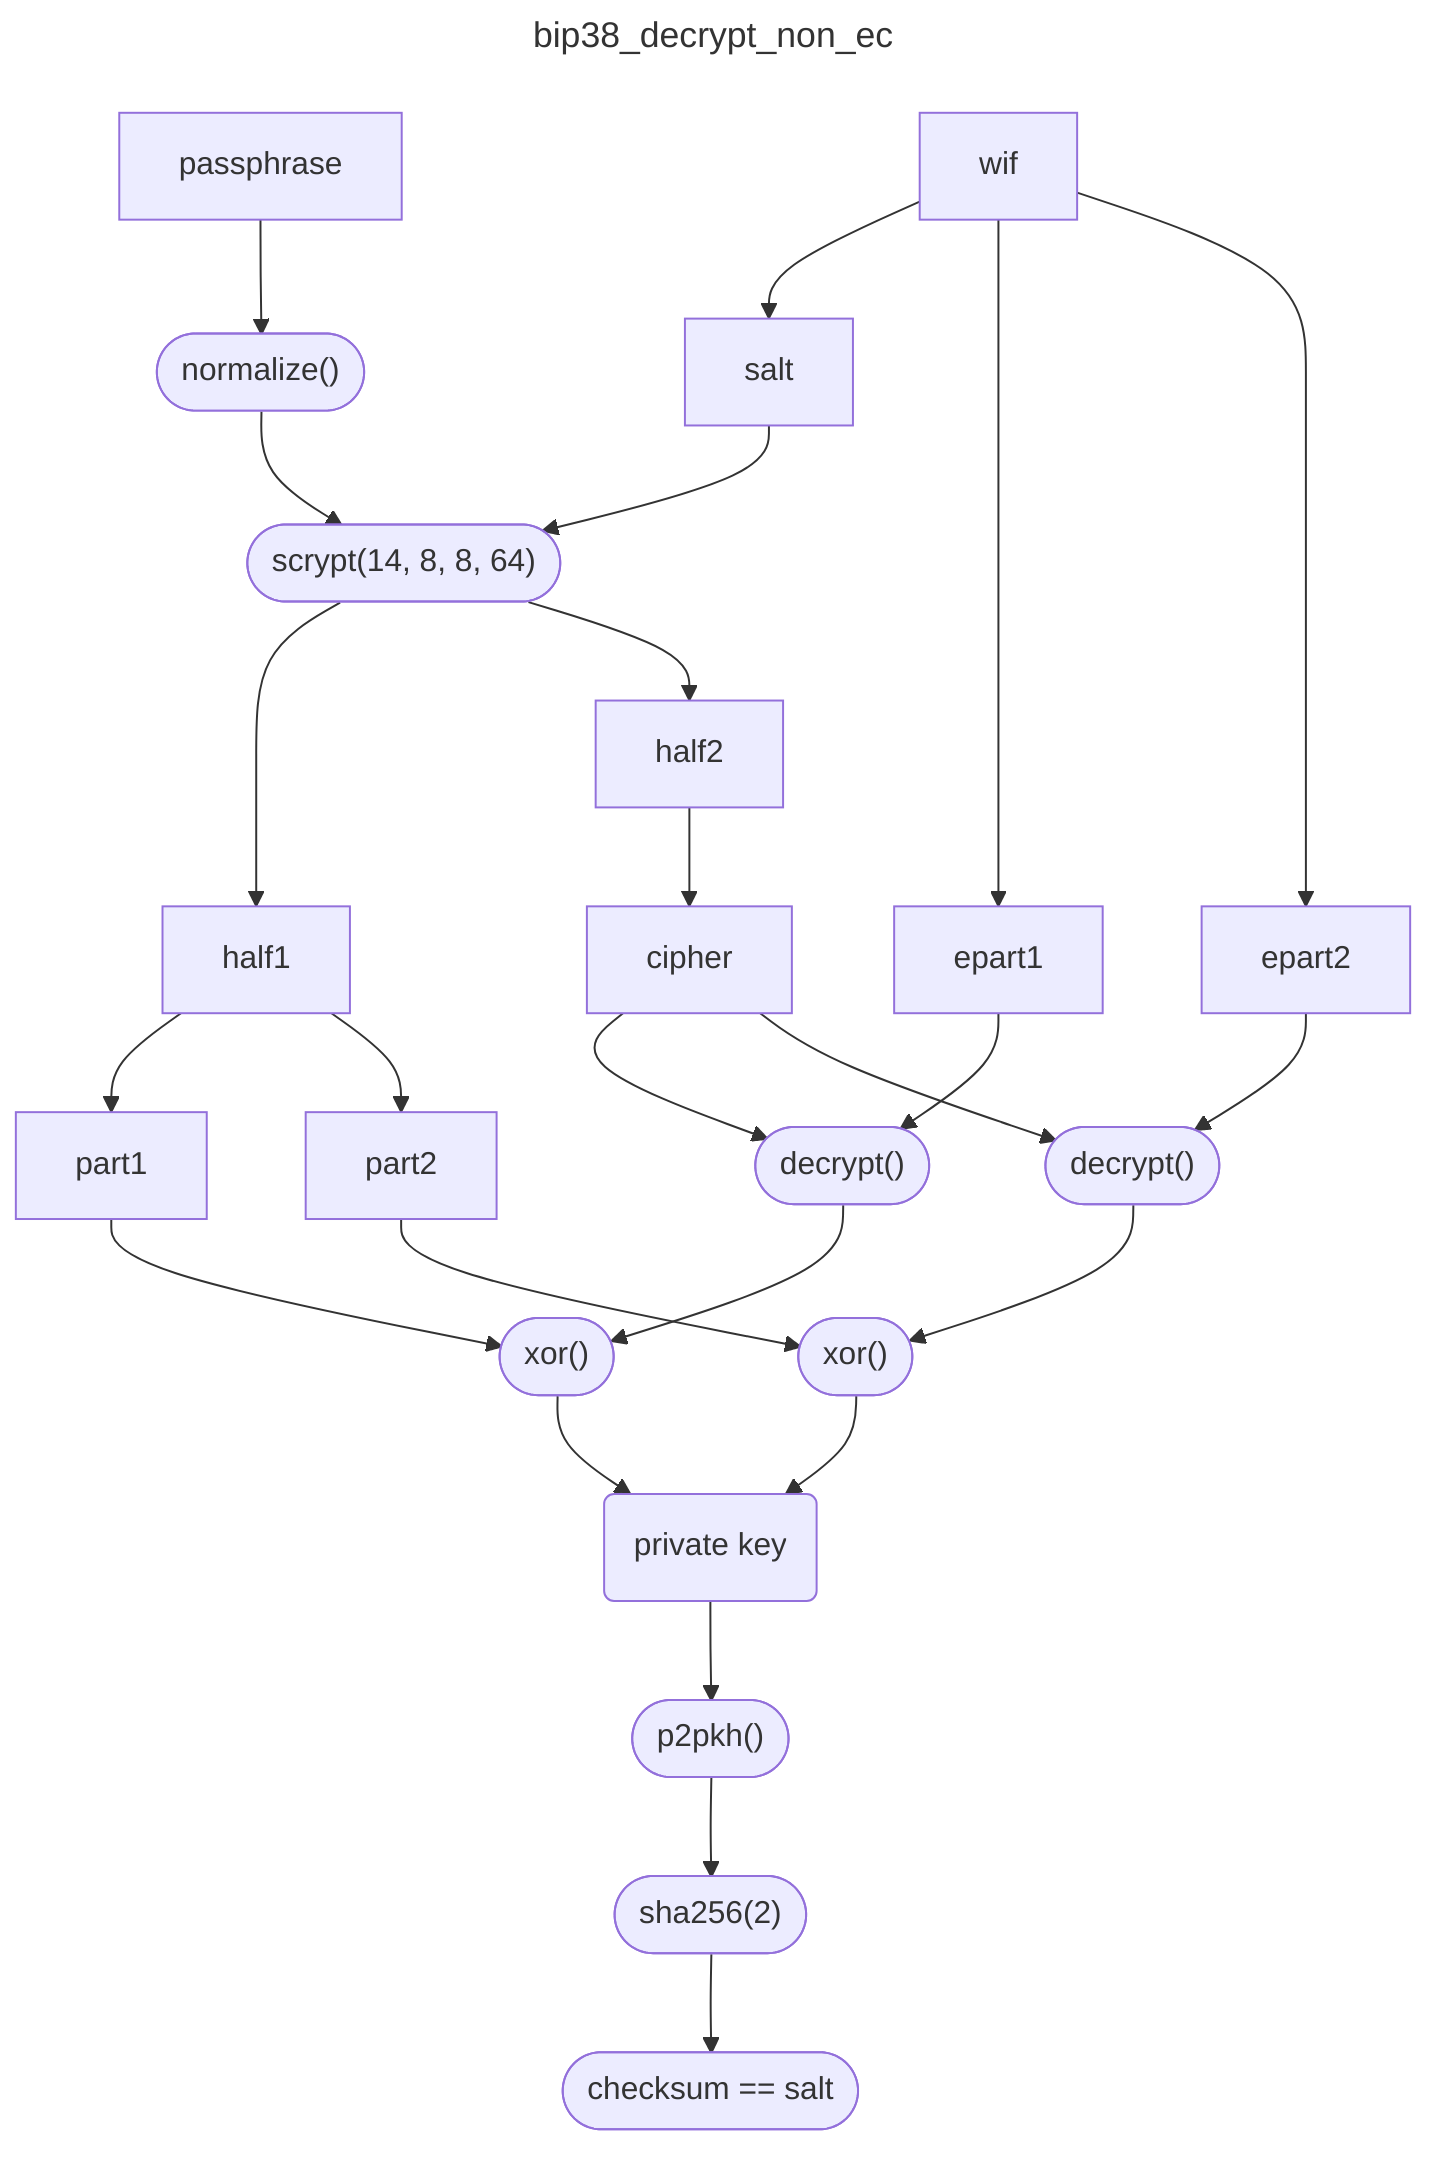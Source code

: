 ---
config:
  theme: default
  layout: dagre
title: bip38_decrypt_non_ec
---
flowchart TD
    passphrase["passphrase"] --> nfc(["normalize()"])
    wif["wif"] --> salt["salt"] & epart1["epart1"] & epart2["epart2"]
    nfc --> K(["scrypt(14, 8, 8, 64)"])
    salt --> K --> half1["half1"] & half2["half2"]
    half1 --> part1["part1"] & part2["part2"]
    epart1 --> D1(["decrypt()"]) --> X1(["xor()"])
    epart2 --> D2(["decrypt()"]) --> X2(["xor()"])
    part1 --> X1
    part2 --> X2
    half2 --> cipher["cipher"] --> D1 & D2
    X1 & X2 --> pk["private key"]
    pk --> p2pkh(["p2pkh()"]) --> sha256(["sha256(2)"]) --> checksum(["checksum == salt"])
    pk@{ shape: rounded}